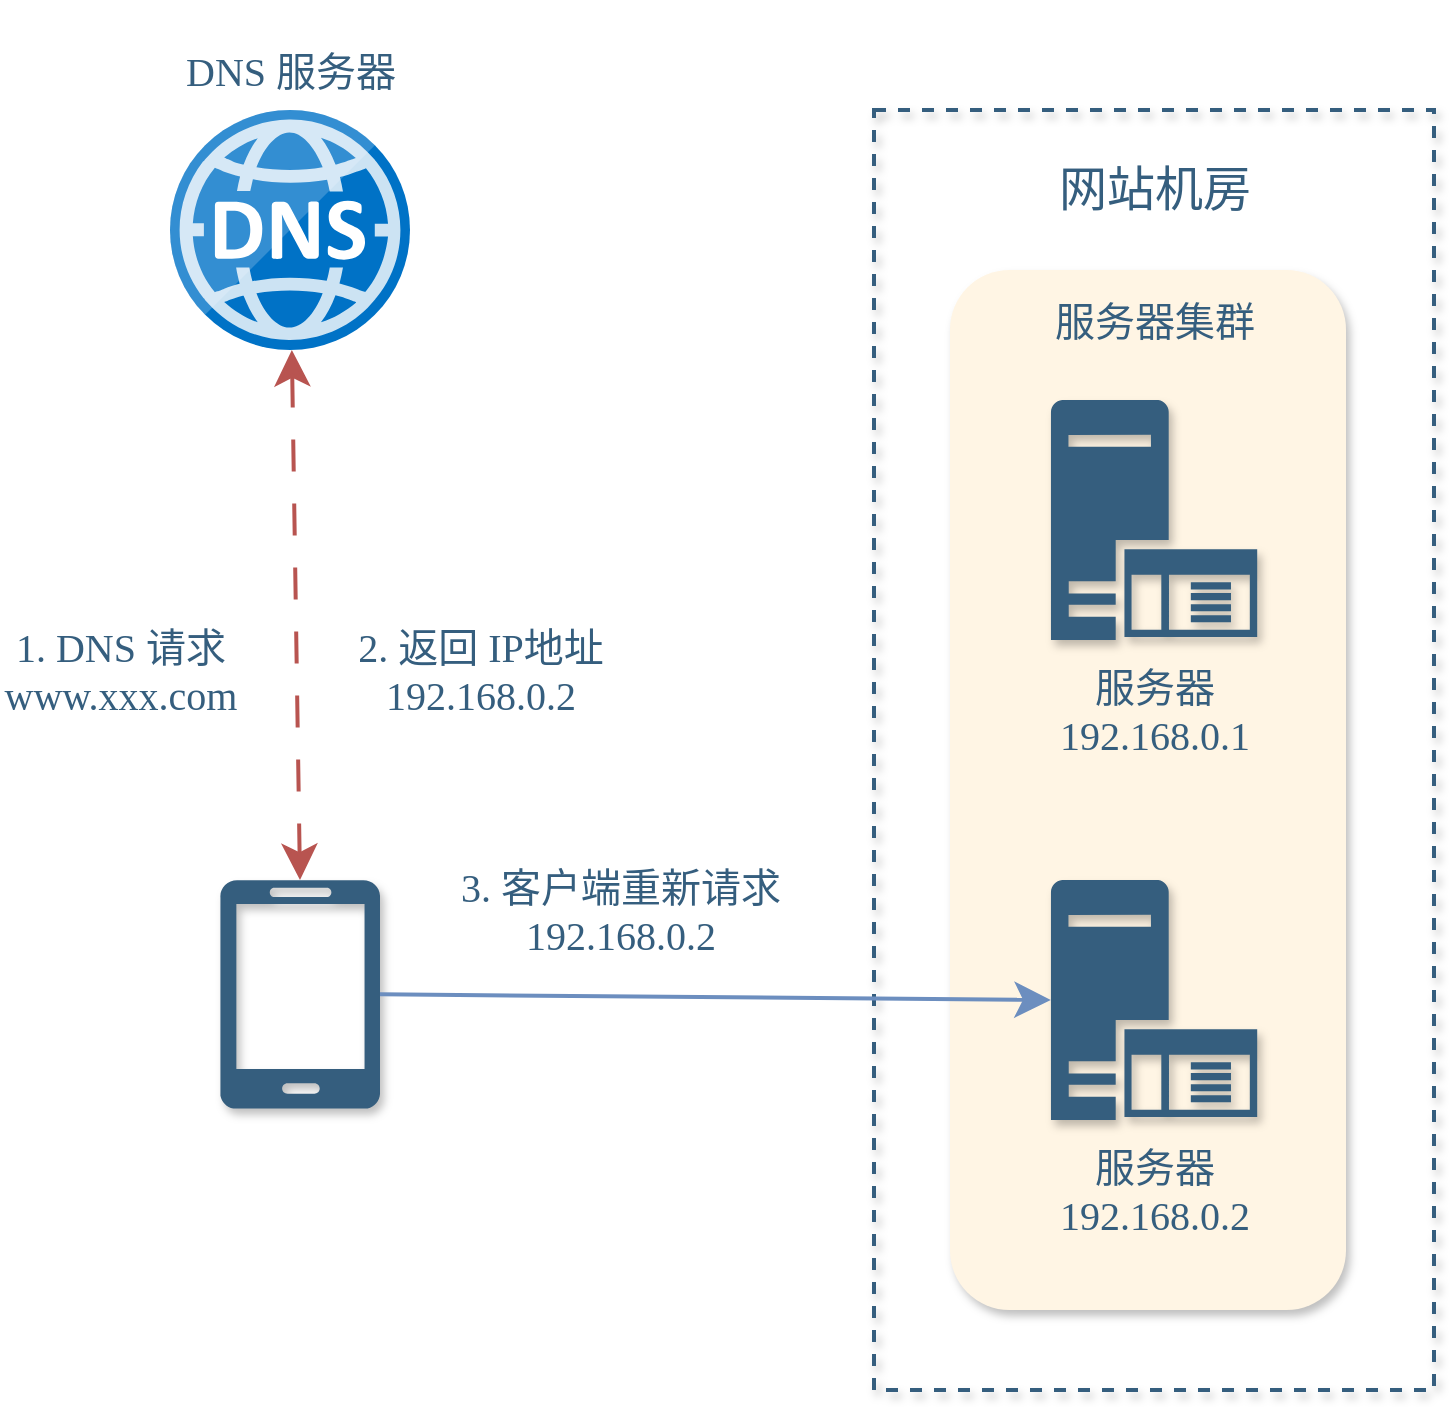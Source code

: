 <mxfile compressed="true" version="22.0.3" type="device" pages="5"><diagram name="DNS负载均衡" id="BAbrDMVihih0XYrOmK_y"><mxGraphModel dx="2026" dy="1197" grid="1" gridSize="10" guides="1" tooltips="1" connect="1" arrows="1" fold="1" page="1" pageScale="1" pageWidth="1654" pageHeight="1169" math="0" shadow="0"><root><mxCell id="SxZBvhlyX4NvFGH8kVMa-0"/><mxCell id="SxZBvhlyX4NvFGH8kVMa-1" parent="SxZBvhlyX4NvFGH8kVMa-0"/><mxCell id="SxZBvhlyX4NvFGH8kVMa-2" value="" style="verticalLabelPosition=bottom;verticalAlign=top;html=1;shape=mxgraph.basic.rect;fillColor2=none;strokeWidth=2;size=20;indent=5;hachureGap=4;fontFamily=ZCOOL QingKe HuangYou;fontSource=https%3A%2F%2Ffonts.googleapis.com%2Fcss%3Ffamily%3DZCOOL%2BQingKe%2BHuangYou;fontSize=20;fillColor=none;strokeColor=#355E7E;dashed=1;shadow=1;fontStyle=0;fontColor=#355E7E;" parent="SxZBvhlyX4NvFGH8kVMa-1" vertex="1"><mxGeometry x="1002" y="280" width="280" height="640" as="geometry"/></mxCell><mxCell id="Rb6vJUOom6_cHxPESTw4-13" value="" style="rounded=1;whiteSpace=wrap;html=1;shadow=1;dashed=1;dashPattern=8 8;hachureGap=4;strokeWidth=1;align=center;verticalAlign=top;fontFamily=ZCOOL QingKe HuangYou;fontSource=https%3A%2F%2Ffonts.googleapis.com%2Fcss%3Ffamily%3DZCOOL%2BQingKe%2BHuangYou;fontSize=20;fontColor=#355E7E;fillColor=#FFF5E4;strokeColor=none;" vertex="1" parent="SxZBvhlyX4NvFGH8kVMa-1"><mxGeometry x="1040" y="360" width="198" height="520" as="geometry"/></mxCell><mxCell id="SxZBvhlyX4NvFGH8kVMa-6" value="&lt;div&gt;1. DNS 请求&lt;/div&gt;&lt;div&gt;www.xxx.com&lt;/div&gt;" style="text;html=1;align=center;verticalAlign=middle;resizable=0;points=[];autosize=1;strokeColor=none;fillColor=none;fontSize=20;fontFamily=ZCOOL QingKe HuangYou;fontColor=#355E7E;fontSource=https%3A%2F%2Ffonts.googleapis.com%2Fcss%3Ffamily%3DZCOOL%2BQingKe%2BHuangYou;" parent="SxZBvhlyX4NvFGH8kVMa-1" vertex="1"><mxGeometry x="565" y="530" width="120" height="60" as="geometry"/></mxCell><mxCell id="SxZBvhlyX4NvFGH8kVMa-7" value="&lt;div&gt;2. 返回 IP地址&lt;/div&gt;&lt;div&gt;192.168.0.2&lt;/div&gt;" style="text;html=1;align=center;verticalAlign=middle;resizable=0;points=[];autosize=1;strokeColor=none;fillColor=none;fontSize=20;fontFamily=ZCOOL QingKe HuangYou;fontColor=#355E7E;fontSource=https%3A%2F%2Ffonts.googleapis.com%2Fcss%3Ffamily%3DZCOOL%2BQingKe%2BHuangYou;" parent="SxZBvhlyX4NvFGH8kVMa-1" vertex="1"><mxGeometry x="745" y="530" width="120" height="60" as="geometry"/></mxCell><mxCell id="SxZBvhlyX4NvFGH8kVMa-8" value="&lt;div&gt;3. 客户端重新请求&lt;/div&gt;&lt;div&gt;192.168.0.2&lt;/div&gt;" style="text;html=1;align=center;verticalAlign=middle;resizable=0;points=[];autosize=1;strokeColor=none;fillColor=none;fontSize=20;fontFamily=ZCOOL QingKe HuangYou;fontColor=#355E7E;fontSource=https%3A%2F%2Ffonts.googleapis.com%2Fcss%3Ffamily%3DZCOOL%2BQingKe%2BHuangYou;" parent="SxZBvhlyX4NvFGH8kVMa-1" vertex="1"><mxGeometry x="800" y="650" width="150" height="60" as="geometry"/></mxCell><mxCell id="SxZBvhlyX4NvFGH8kVMa-10" value="服务器集群" style="text;html=1;align=center;verticalAlign=middle;resizable=0;points=[];autosize=1;strokeColor=none;fillColor=none;fontSize=20;fontFamily=ZCOOL QingKe HuangYou;fontStyle=0;fontSource=https%3A%2F%2Ffonts.googleapis.com%2Fcss%3Ffamily%3DZCOOL%2BQingKe%2BHuangYou;fontColor=#355E7E;" parent="SxZBvhlyX4NvFGH8kVMa-1" vertex="1"><mxGeometry x="1092" y="365" width="100" height="40" as="geometry"/></mxCell><mxCell id="SxZBvhlyX4NvFGH8kVMa-14" value="" style="aspect=fixed;pointerEvents=1;shadow=1;dashed=0;html=1;strokeColor=none;labelPosition=center;verticalLabelPosition=bottom;verticalAlign=top;align=center;fillColor=#355E7E;shape=mxgraph.mscae.enterprise.application_server;hachureGap=4;fontFamily=ZCOOL QingKe HuangYou;fontSize=20;fontSource=https%3A%2F%2Ffonts.googleapis.com%2Fcss%3Ffamily%3DZCOOL%2BQingKe%2BHuangYou;fontStyle=0;fontColor=#355E7E;" parent="SxZBvhlyX4NvFGH8kVMa-1" vertex="1"><mxGeometry x="1090.4" y="665" width="103.2" height="120" as="geometry"/></mxCell><mxCell id="SxZBvhlyX4NvFGH8kVMa-15" value="&lt;font&gt;&lt;div&gt;服务器&lt;/div&gt;&lt;div&gt;192.168.0.2&lt;/div&gt;&lt;/font&gt;" style="text;html=1;align=center;verticalAlign=middle;resizable=0;points=[];autosize=1;strokeColor=none;fillColor=none;fontSize=20;fontFamily=ZCOOL QingKe HuangYou;labelBackgroundColor=none;fontSource=https%3A%2F%2Ffonts.googleapis.com%2Fcss%3Ffamily%3DZCOOL%2BQingKe%2BHuangYou;fontStyle=0;fontColor=#355E7E;" parent="SxZBvhlyX4NvFGH8kVMa-1" vertex="1"><mxGeometry x="1087.0" y="790" width="110" height="60" as="geometry"/></mxCell><mxCell id="SxZBvhlyX4NvFGH8kVMa-19" value="网站机房" style="text;html=1;align=center;verticalAlign=middle;resizable=0;points=[];autosize=1;strokeColor=none;fillColor=none;fontSize=24;fontFamily=ZCOOL QingKe HuangYou;fontStyle=0;fontSource=https%3A%2F%2Ffonts.googleapis.com%2Fcss%3Ffamily%3DZCOOL%2BQingKe%2BHuangYou;fontColor=#355E7E;" parent="SxZBvhlyX4NvFGH8kVMa-1" vertex="1"><mxGeometry x="1092" y="300" width="100" height="40" as="geometry"/></mxCell><mxCell id="SxZBvhlyX4NvFGH8kVMa-20" value="" style="aspect=fixed;pointerEvents=1;shadow=1;dashed=0;html=1;strokeColor=none;labelPosition=center;verticalLabelPosition=bottom;verticalAlign=top;align=center;fillColor=#355E7E;shape=mxgraph.azure.mobile;hachureGap=4;fontFamily=ZCOOL QingKe HuangYou;fontSource=https%3A%2F%2Ffonts.googleapis.com%2Fcss%3Ffamily%3DZCOOL%2BQingKe%2BHuangYou;fontSize=20;fontColor=#355E7E;" parent="SxZBvhlyX4NvFGH8kVMa-1" vertex="1"><mxGeometry x="675" y="665" width="80" height="114.29" as="geometry"/></mxCell><mxCell id="SxZBvhlyX4NvFGH8kVMa-5" style="shape=connector;hachureGap=4;orthogonalLoop=1;jettySize=auto;html=1;labelBackgroundColor=none;align=center;verticalAlign=middle;fontFamily=ZCOOL QingKe HuangYou;fontSize=20;fontColor=#355E7E;endArrow=classic;fillColor=#dae8fc;strokeColor=#6c8ebf;strokeWidth=2;endSize=12;startSize=12;entryX=0;entryY=0.5;entryDx=0;entryDy=0;entryPerimeter=0;exitX=1;exitY=0.5;exitDx=0;exitDy=0;exitPerimeter=0;fontSource=https%3A%2F%2Ffonts.googleapis.com%2Fcss%3Ffamily%3DZCOOL%2BQingKe%2BHuangYou;" parent="SxZBvhlyX4NvFGH8kVMa-1" source="SxZBvhlyX4NvFGH8kVMa-20" target="SxZBvhlyX4NvFGH8kVMa-14" edge="1"><mxGeometry relative="1" as="geometry"><mxPoint x="525.3" y="612.073" as="sourcePoint"/><mxPoint x="772" y="702.5" as="targetPoint"/></mxGeometry></mxCell><mxCell id="YMJk9nRC2fCpFpkPJboU-1" value="" style="group;fontColor=#355E7E;fontFamily=ZCOOL QingKe HuangYou;fontSource=https%3A%2F%2Ffonts.googleapis.com%2Fcss%3Ffamily%3DZCOOL%2BQingKe%2BHuangYou;" parent="SxZBvhlyX4NvFGH8kVMa-1" vertex="1" connectable="0"><mxGeometry x="650" y="225" width="130" height="160" as="geometry"/></mxCell><mxCell id="JRLEh3G2Ox-G3m-7-0gZ-0" value="" style="image;aspect=fixed;html=1;points=[];align=center;fontSize=12;image=img/lib/mscae/DNS.svg;verticalAlign=middle;fontFamily=ZCOOL QingKe HuangYou;fillColor=none;labelBackgroundColor=none;fontColor=#355E7E;fontSource=https%3A%2F%2Ffonts.googleapis.com%2Fcss%3Ffamily%3DZCOOL%2BQingKe%2BHuangYou;" parent="YMJk9nRC2fCpFpkPJboU-1" vertex="1"><mxGeometry y="55" width="120" height="120" as="geometry"/></mxCell><mxCell id="YMJk9nRC2fCpFpkPJboU-0" value="DNS 服务器" style="text;html=1;align=center;verticalAlign=middle;resizable=0;points=[];autosize=1;strokeColor=none;fillColor=none;fontSize=20;fontFamily=ZCOOL QingKe HuangYou;fontColor=#355E7E;fontSource=https%3A%2F%2Ffonts.googleapis.com%2Fcss%3Ffamily%3DZCOOL%2BQingKe%2BHuangYou;" parent="YMJk9nRC2fCpFpkPJboU-1" vertex="1"><mxGeometry x="10" y="15" width="100" height="40" as="geometry"/></mxCell><mxCell id="SxZBvhlyX4NvFGH8kVMa-4" style="shape=connector;hachureGap=4;orthogonalLoop=1;jettySize=auto;html=1;labelBackgroundColor=none;align=center;verticalAlign=middle;fontFamily=ZCOOL QingKe HuangYou;fontSize=20;fontColor=#355E7E;endArrow=classic;strokeWidth=2;endSize=12;startSize=12;startArrow=classic;startFill=1;fillColor=#f8cecc;strokeColor=#b85450;entryX=0.5;entryY=0;entryDx=0;entryDy=0;entryPerimeter=0;dashed=1;dashPattern=8 8;fontSource=https%3A%2F%2Ffonts.googleapis.com%2Fcss%3Ffamily%3DZCOOL%2BQingKe%2BHuangYou;" parent="SxZBvhlyX4NvFGH8kVMa-1" source="JRLEh3G2Ox-G3m-7-0gZ-0" target="SxZBvhlyX4NvFGH8kVMa-20" edge="1"><mxGeometry relative="1" as="geometry"><mxPoint x="876.4" y="325" as="sourcePoint"/><mxPoint x="512" y="575" as="targetPoint"/></mxGeometry></mxCell><mxCell id="SxZBvhlyX4NvFGH8kVMa-12" value="" style="aspect=fixed;pointerEvents=1;shadow=1;dashed=0;html=1;strokeColor=none;labelPosition=center;verticalLabelPosition=bottom;verticalAlign=top;align=center;fillColor=#355E7E;shape=mxgraph.mscae.enterprise.application_server;hachureGap=4;fontFamily=ZCOOL QingKe HuangYou;fontSize=20;fontSource=https%3A%2F%2Ffonts.googleapis.com%2Fcss%3Ffamily%3DZCOOL%2BQingKe%2BHuangYou;fontStyle=0;fontColor=#355E7E;" parent="SxZBvhlyX4NvFGH8kVMa-1" vertex="1"><mxGeometry x="1090.4" y="425" width="103.2" height="120" as="geometry"/></mxCell><mxCell id="SxZBvhlyX4NvFGH8kVMa-13" value="&lt;font&gt;&lt;div&gt;服务器&lt;/div&gt;&lt;div&gt;192.168.0.1&lt;/div&gt;&lt;/font&gt;" style="text;html=1;align=center;verticalAlign=middle;resizable=0;points=[];autosize=1;strokeColor=none;fillColor=none;fontSize=20;fontFamily=ZCOOL QingKe HuangYou;labelBackgroundColor=none;fontSource=https%3A%2F%2Ffonts.googleapis.com%2Fcss%3Ffamily%3DZCOOL%2BQingKe%2BHuangYou;fontStyle=0;fontColor=#355E7E;" parent="SxZBvhlyX4NvFGH8kVMa-1" vertex="1"><mxGeometry x="1092.0" y="550" width="100" height="60" as="geometry"/></mxCell></root></mxGraphModel></diagram><diagram name="HTTP负载均衡" id="JvPUnwsVTqbWL2oPnIk1"><mxGraphModel dx="2026" dy="1197" grid="1" gridSize="10" guides="1" tooltips="1" connect="1" arrows="1" fold="1" page="1" pageScale="1" pageWidth="1654" pageHeight="1169" math="0" shadow="0"><root><mxCell id="ro7mfXY26MIcOnf9jZvD-0"/><mxCell id="ro7mfXY26MIcOnf9jZvD-1" parent="ro7mfXY26MIcOnf9jZvD-0"/><mxCell id="aEIAhxGjpGdrBEgnsYX0-5" value="" style="verticalLabelPosition=bottom;verticalAlign=top;html=1;shape=mxgraph.basic.rect;fillColor2=none;strokeWidth=2;size=20;indent=5;hachureGap=4;fontFamily=ZCOOL QingKe HuangYou;fontSource=https%3A%2F%2Ffonts.googleapis.com%2Fcss%3Ffamily%3DZCOOL%2BQingKe%2BHuangYou;fontSize=20;fillColor=none;strokeColor=#355E7E;dashed=1;fontColor=#355E7E;fontStyle=0" parent="ro7mfXY26MIcOnf9jZvD-1" vertex="1"><mxGeometry x="797" y="280" width="480" height="640" as="geometry"/></mxCell><mxCell id="ybUPjWa6W-tbouGEIRi5-0" value="" style="rounded=1;whiteSpace=wrap;html=1;shadow=1;dashed=1;dashPattern=8 8;hachureGap=4;strokeWidth=1;align=center;verticalAlign=top;fontFamily=ZCOOL QingKe HuangYou;fontSource=https%3A%2F%2Ffonts.googleapis.com%2Fcss%3Ffamily%3DZCOOL%2BQingKe%2BHuangYou;fontSize=20;fontColor=#355E7E;fillColor=#FFF5E4;strokeColor=none;fontStyle=0" vertex="1" parent="ro7mfXY26MIcOnf9jZvD-1"><mxGeometry x="1040" y="360" width="198" height="520" as="geometry"/></mxCell><mxCell id="ro7mfXY26MIcOnf9jZvD-12" value="&lt;div&gt;1. HTTP 请求&lt;/div&gt;&lt;div&gt;192.168.0.100&lt;/div&gt;" style="text;html=1;align=center;verticalAlign=middle;resizable=0;points=[];autosize=1;strokeColor=none;fillColor=none;fontSize=20;fontFamily=ZCOOL QingKe HuangYou;fontColor=#355E7E;fontSource=https%3A%2F%2Ffonts.googleapis.com%2Fcss%3Ffamily%3DZCOOL%2BQingKe%2BHuangYou;fontStyle=0" parent="ro7mfXY26MIcOnf9jZvD-1" vertex="1"><mxGeometry x="615" y="425" width="120" height="60" as="geometry"/></mxCell><mxCell id="ro7mfXY26MIcOnf9jZvD-13" value="&lt;div&gt;2. 重定向到&lt;/div&gt;&lt;div&gt;192.168.0.2&lt;/div&gt;" style="text;html=1;align=center;verticalAlign=middle;resizable=0;points=[];autosize=1;strokeColor=none;fillColor=none;fontSize=20;fontFamily=ZCOOL QingKe HuangYou;fontColor=#355E7E;fontSource=https%3A%2F%2Ffonts.googleapis.com%2Fcss%3Ffamily%3DZCOOL%2BQingKe%2BHuangYou;fontStyle=0" parent="ro7mfXY26MIcOnf9jZvD-1" vertex="1"><mxGeometry x="620" y="507.5" width="110" height="60" as="geometry"/></mxCell><mxCell id="ro7mfXY26MIcOnf9jZvD-14" value="&lt;div&gt;3. 客户端重新请求&lt;/div&gt;&lt;div&gt;192.168.0.2&lt;/div&gt;" style="text;html=1;align=center;verticalAlign=middle;resizable=0;points=[];autosize=1;strokeColor=none;fillColor=none;fontSize=20;fontFamily=ZCOOL QingKe HuangYou;fontColor=#355E7E;fontSource=https%3A%2F%2Ffonts.googleapis.com%2Fcss%3Ffamily%3DZCOOL%2BQingKe%2BHuangYou;fontStyle=0" parent="ro7mfXY26MIcOnf9jZvD-1" vertex="1"><mxGeometry x="600" y="680" width="150" height="60" as="geometry"/></mxCell><mxCell id="aEIAhxGjpGdrBEgnsYX0-1" value="服务器集群" style="text;html=1;align=center;verticalAlign=middle;resizable=0;points=[];autosize=1;strokeColor=none;fillColor=none;fontSize=20;fontFamily=ZCOOL QingKe HuangYou;fontStyle=0;fontColor=#355E7E;fontSource=https%3A%2F%2Ffonts.googleapis.com%2Fcss%3Ffamily%3DZCOOL%2BQingKe%2BHuangYou;" parent="ro7mfXY26MIcOnf9jZvD-1" vertex="1"><mxGeometry x="1087" y="385" width="100" height="40" as="geometry"/></mxCell><mxCell id="aEIAhxGjpGdrBEgnsYX0-11" value="" style="aspect=fixed;pointerEvents=1;shadow=1;dashed=0;html=1;strokeColor=none;labelPosition=center;verticalLabelPosition=bottom;verticalAlign=top;align=center;fillColor=#355E7E;shape=mxgraph.mscae.enterprise.application_server;hachureGap=4;fontFamily=ZCOOL QingKe HuangYou;fontSize=20;fontColor=#355E7E;fontSource=https%3A%2F%2Ffonts.googleapis.com%2Fcss%3Ffamily%3DZCOOL%2BQingKe%2BHuangYou;fontStyle=0" parent="ro7mfXY26MIcOnf9jZvD-1" vertex="1"><mxGeometry x="1085.4" y="685" width="103.2" height="120" as="geometry"/></mxCell><mxCell id="aEIAhxGjpGdrBEgnsYX0-12" value="&lt;font&gt;&lt;div&gt;服务器&lt;/div&gt;&lt;div&gt;192.168.0.2&lt;/div&gt;&lt;/font&gt;" style="text;html=1;align=center;verticalAlign=middle;resizable=0;points=[];autosize=1;strokeColor=none;fillColor=none;fontSize=20;fontFamily=ZCOOL QingKe HuangYou;labelBackgroundColor=none;fontColor=#355E7E;fontSource=https%3A%2F%2Ffonts.googleapis.com%2Fcss%3Ffamily%3DZCOOL%2BQingKe%2BHuangYou;fontStyle=0" parent="ro7mfXY26MIcOnf9jZvD-1" vertex="1"><mxGeometry x="1082.0" y="810" width="110" height="60" as="geometry"/></mxCell><mxCell id="aEIAhxGjpGdrBEgnsYX0-14" value="网站机房" style="text;html=1;align=center;verticalAlign=middle;resizable=0;points=[];autosize=1;strokeColor=none;fillColor=none;fontSize=24;fontFamily=ZCOOL QingKe HuangYou;fontStyle=0;fontColor=#355E7E;fontSource=https%3A%2F%2Ffonts.googleapis.com%2Fcss%3Ffamily%3DZCOOL%2BQingKe%2BHuangYou;" parent="ro7mfXY26MIcOnf9jZvD-1" vertex="1"><mxGeometry x="987" y="300" width="100" height="40" as="geometry"/></mxCell><mxCell id="aEIAhxGjpGdrBEgnsYX0-16" value="" style="aspect=fixed;pointerEvents=1;shadow=1;dashed=0;html=1;strokeColor=none;labelPosition=center;verticalLabelPosition=bottom;verticalAlign=top;align=center;fillColor=#355E7E;shape=mxgraph.azure.mobile;hachureGap=4;fontFamily=ZCOOL QingKe HuangYou;fontSource=https%3A%2F%2Ffonts.googleapis.com%2Fcss%3Ffamily%3DZCOOL%2BQingKe%2BHuangYou;fontSize=20;fontColor=#355E7E;fontStyle=0" parent="ro7mfXY26MIcOnf9jZvD-1" vertex="1"><mxGeometry x="477" y="450" width="80" height="114.29" as="geometry"/></mxCell><mxCell id="ro7mfXY26MIcOnf9jZvD-4" style="shape=connector;hachureGap=4;orthogonalLoop=1;jettySize=auto;html=1;labelBackgroundColor=none;align=center;verticalAlign=middle;fontFamily=ZCOOL QingKe HuangYou;fontSize=20;fontColor=#355E7E;endArrow=classic;fillColor=#dae8fc;strokeColor=#6c8ebf;strokeWidth=2;endSize=12;startSize=12;entryX=0;entryY=0.5;entryDx=0;entryDy=0;entryPerimeter=0;exitX=0.5;exitY=1;exitDx=0;exitDy=0;exitPerimeter=0;startArrow=classic;startFill=1;edgeStyle=orthogonalEdgeStyle;fontSource=https%3A%2F%2Ffonts.googleapis.com%2Fcss%3Ffamily%3DZCOOL%2BQingKe%2BHuangYou;fontStyle=0" parent="ro7mfXY26MIcOnf9jZvD-1" source="aEIAhxGjpGdrBEgnsYX0-16" target="aEIAhxGjpGdrBEgnsYX0-11" edge="1"><mxGeometry relative="1" as="geometry"><mxPoint x="520.3" y="632.073" as="sourcePoint"/><mxPoint x="767" y="722.5" as="targetPoint"/></mxGeometry></mxCell><mxCell id="ro7mfXY26MIcOnf9jZvD-2" style="shape=connector;hachureGap=4;orthogonalLoop=1;jettySize=auto;html=1;labelBackgroundColor=none;align=center;verticalAlign=middle;fontFamily=ZCOOL QingKe HuangYou;fontSize=20;fontColor=#355E7E;endArrow=classic;strokeWidth=2;endSize=12;startSize=12;startArrow=classic;startFill=1;fillColor=#f8cecc;strokeColor=#b85450;exitX=0;exitY=0.5;exitDx=0;exitDy=0;exitPerimeter=0;entryX=0.909;entryY=0.419;entryDx=0;entryDy=0;entryPerimeter=0;dashed=1;dashPattern=8 8;fontSource=https%3A%2F%2Ffonts.googleapis.com%2Fcss%3Ffamily%3DZCOOL%2BQingKe%2BHuangYou;fontStyle=0" parent="ro7mfXY26MIcOnf9jZvD-1" source="aEIAhxGjpGdrBEgnsYX0-2" target="aEIAhxGjpGdrBEgnsYX0-16" edge="1"><mxGeometry relative="1" as="geometry"><mxPoint x="357" y="45" as="sourcePoint"/><mxPoint x="507" y="595" as="targetPoint"/></mxGeometry></mxCell><mxCell id="aEIAhxGjpGdrBEgnsYX0-7" value="" style="aspect=fixed;pointerEvents=1;shadow=1;dashed=0;html=1;strokeColor=none;labelPosition=center;verticalLabelPosition=bottom;verticalAlign=top;align=center;fillColor=#355E7E;shape=mxgraph.mscae.enterprise.application_server;hachureGap=4;fontFamily=ZCOOL QingKe HuangYou;fontSize=20;fontColor=#355E7E;fontSource=https%3A%2F%2Ffonts.googleapis.com%2Fcss%3Ffamily%3DZCOOL%2BQingKe%2BHuangYou;fontStyle=0" parent="ro7mfXY26MIcOnf9jZvD-1" vertex="1"><mxGeometry x="1085.4" y="445" width="103.2" height="120" as="geometry"/></mxCell><mxCell id="aEIAhxGjpGdrBEgnsYX0-8" value="&lt;font&gt;&lt;div&gt;服务器&lt;/div&gt;&lt;div&gt;192.168.0.1&lt;/div&gt;&lt;/font&gt;" style="text;html=1;align=center;verticalAlign=middle;resizable=0;points=[];autosize=1;strokeColor=none;fillColor=none;fontSize=20;fontFamily=ZCOOL QingKe HuangYou;labelBackgroundColor=none;fontColor=#355E7E;fontSource=https%3A%2F%2Ffonts.googleapis.com%2Fcss%3Ffamily%3DZCOOL%2BQingKe%2BHuangYou;fontStyle=0" parent="ro7mfXY26MIcOnf9jZvD-1" vertex="1"><mxGeometry x="1087.0" y="570" width="100" height="60" as="geometry"/></mxCell><mxCell id="aEIAhxGjpGdrBEgnsYX0-2" value="" style="aspect=fixed;pointerEvents=1;shadow=1;dashed=0;html=1;strokeColor=none;labelPosition=center;verticalLabelPosition=bottom;verticalAlign=top;align=center;fillColor=#B85450;shape=mxgraph.mscae.enterprise.web_server;hachureGap=4;fontFamily=ZCOOL QingKe HuangYou;fontSource=https%3A%2F%2Ffonts.googleapis.com%2Fcss%3Ffamily%3DZCOOL%2BQingKe%2BHuangYou;fontSize=20;fontColor=#355E7E;fontStyle=0" parent="ro7mfXY26MIcOnf9jZvD-1" vertex="1"><mxGeometry x="854.4" y="440" width="91.2" height="120" as="geometry"/></mxCell><mxCell id="aEIAhxGjpGdrBEgnsYX0-3" value="&lt;font&gt;&lt;div&gt;HTTP 重定向&lt;/div&gt;&lt;div&gt;负载均衡服务器&lt;/div&gt;&lt;div&gt;192.168.0.100&lt;/div&gt;&lt;/font&gt;" style="text;html=1;align=center;verticalAlign=middle;resizable=0;points=[];autosize=1;strokeColor=none;fillColor=none;fontSize=20;fontFamily=ZCOOL QingKe HuangYou;labelBackgroundColor=none;fontColor=#355E7E;fontSource=https%3A%2F%2Ffonts.googleapis.com%2Fcss%3Ffamily%3DZCOOL%2BQingKe%2BHuangYou;fontStyle=0" parent="ro7mfXY26MIcOnf9jZvD-1" vertex="1"><mxGeometry x="835.0" y="560" width="130" height="90" as="geometry"/></mxCell></root></mxGraphModel></diagram><diagram name="反向代理负载均衡" id="8RaGBuaZtl2BDMFMAO3C"><mxGraphModel dx="2026" dy="1197" grid="1" gridSize="10" guides="1" tooltips="1" connect="1" arrows="1" fold="1" page="1" pageScale="1" pageWidth="1654" pageHeight="1169" math="0" shadow="0"><root><mxCell id="yRNiYalfQ5TMq-dqFPMS-0"/><mxCell id="yRNiYalfQ5TMq-dqFPMS-1" parent="yRNiYalfQ5TMq-dqFPMS-0"/><mxCell id="yRNiYalfQ5TMq-dqFPMS-2" value="" style="verticalLabelPosition=bottom;verticalAlign=top;html=1;shape=mxgraph.basic.rect;fillColor2=none;strokeWidth=2;size=20;indent=5;hachureGap=4;fontFamily=ZCOOL QingKe HuangYou;fontSource=https%3A%2F%2Ffonts.googleapis.com%2Fcss%3Ffamily%3DZCOOL%2BQingKe%2BHuangYou;fontSize=20;fillColor=none;strokeColor=#355E7E;dashed=1;fontColor=#355E7E;fontStyle=0" parent="yRNiYalfQ5TMq-dqFPMS-1" vertex="1"><mxGeometry x="680" y="280" width="597" height="640" as="geometry"/></mxCell><mxCell id="US7YMmyRsF1F7f0kBbSA-0" value="" style="rounded=1;whiteSpace=wrap;html=1;shadow=1;dashed=1;dashPattern=8 8;hachureGap=4;strokeWidth=1;align=center;verticalAlign=top;fontFamily=ZCOOL QingKe HuangYou;fontSource=https%3A%2F%2Ffonts.googleapis.com%2Fcss%3Ffamily%3DZCOOL%2BQingKe%2BHuangYou;fontSize=20;fontColor=#355E7E;fillColor=#FFF5E4;strokeColor=none;fontStyle=0" vertex="1" parent="yRNiYalfQ5TMq-dqFPMS-1"><mxGeometry x="1040" y="360" width="198" height="520" as="geometry"/></mxCell><mxCell id="yRNiYalfQ5TMq-dqFPMS-4" value="&lt;div&gt;1. HTTP 请求&lt;/div&gt;&lt;div&gt;192.168.0.100&lt;/div&gt;" style="text;html=1;align=center;verticalAlign=middle;resizable=0;points=[];autosize=1;strokeColor=none;fillColor=none;fontSize=20;fontFamily=ZCOOL QingKe HuangYou;fontSource=https%3A%2F%2Ffonts.googleapis.com%2Fcss%3Ffamily%3DZCOOL%2BQingKe%2BHuangYou;fontColor=#355E7E;fontStyle=0" parent="yRNiYalfQ5TMq-dqFPMS-1" vertex="1"><mxGeometry x="545" y="430" width="120" height="60" as="geometry"/></mxCell><mxCell id="yRNiYalfQ5TMq-dqFPMS-6" value="&lt;div&gt;2. 转发请求到&lt;/div&gt;&lt;div&gt;192.168.0.1&lt;/div&gt;" style="text;html=1;align=center;verticalAlign=middle;resizable=0;points=[];autosize=1;strokeColor=none;fillColor=none;fontSize=20;fontFamily=ZCOOL QingKe HuangYou;fontSource=https%3A%2F%2Ffonts.googleapis.com%2Fcss%3Ffamily%3DZCOOL%2BQingKe%2BHuangYou;fontColor=#355E7E;fontStyle=0" parent="yRNiYalfQ5TMq-dqFPMS-1" vertex="1"><mxGeometry x="875" y="430" width="120" height="60" as="geometry"/></mxCell><mxCell id="yRNiYalfQ5TMq-dqFPMS-7" value="服务器集群" style="text;html=1;align=center;verticalAlign=middle;resizable=0;points=[];autosize=1;strokeColor=none;fillColor=none;fontSize=20;fontFamily=ZCOOL QingKe HuangYou;fontStyle=0;fontSource=https%3A%2F%2Ffonts.googleapis.com%2Fcss%3Ffamily%3DZCOOL%2BQingKe%2BHuangYou;fontColor=#355E7E;" parent="yRNiYalfQ5TMq-dqFPMS-1" vertex="1"><mxGeometry x="1087" y="385" width="100" height="40" as="geometry"/></mxCell><mxCell id="yRNiYalfQ5TMq-dqFPMS-11" value="" style="aspect=fixed;pointerEvents=1;shadow=1;dashed=0;html=1;strokeColor=none;labelPosition=center;verticalLabelPosition=bottom;verticalAlign=top;align=center;fillColor=#355E7E;shape=mxgraph.mscae.enterprise.application_server;hachureGap=4;fontFamily=ZCOOL QingKe HuangYou;fontSize=20;fontSource=https%3A%2F%2Ffonts.googleapis.com%2Fcss%3Ffamily%3DZCOOL%2BQingKe%2BHuangYou;fontColor=#355E7E;fontStyle=0" parent="yRNiYalfQ5TMq-dqFPMS-1" vertex="1"><mxGeometry x="1085.4" y="685" width="103.2" height="120" as="geometry"/></mxCell><mxCell id="yRNiYalfQ5TMq-dqFPMS-12" value="&lt;font&gt;&lt;div&gt;服务器&lt;/div&gt;&lt;div&gt;192.168.0.2&lt;/div&gt;&lt;/font&gt;" style="text;html=1;align=center;verticalAlign=middle;resizable=0;points=[];autosize=1;strokeColor=none;fillColor=none;fontSize=20;fontFamily=ZCOOL QingKe HuangYou;labelBackgroundColor=none;fontSource=https%3A%2F%2Ffonts.googleapis.com%2Fcss%3Ffamily%3DZCOOL%2BQingKe%2BHuangYou;fontColor=#355E7E;fontStyle=0" parent="yRNiYalfQ5TMq-dqFPMS-1" vertex="1"><mxGeometry x="1082.0" y="810" width="110" height="60" as="geometry"/></mxCell><mxCell id="yRNiYalfQ5TMq-dqFPMS-16" value="网站机房" style="text;html=1;align=center;verticalAlign=middle;resizable=0;points=[];autosize=1;strokeColor=none;fillColor=none;fontSize=24;fontFamily=ZCOOL QingKe HuangYou;fontStyle=0;fontSource=https%3A%2F%2Ffonts.googleapis.com%2Fcss%3Ffamily%3DZCOOL%2BQingKe%2BHuangYou;fontColor=#355E7E;" parent="yRNiYalfQ5TMq-dqFPMS-1" vertex="1"><mxGeometry x="928.5" y="300" width="100" height="40" as="geometry"/></mxCell><mxCell id="yRNiYalfQ5TMq-dqFPMS-17" value="" style="aspect=fixed;pointerEvents=1;shadow=1;dashed=0;html=1;strokeColor=none;labelPosition=center;verticalLabelPosition=bottom;verticalAlign=top;align=center;fillColor=#355E7E;shape=mxgraph.azure.mobile;hachureGap=4;fontFamily=ZCOOL QingKe HuangYou;fontSource=https%3A%2F%2Ffonts.googleapis.com%2Fcss%3Ffamily%3DZCOOL%2BQingKe%2BHuangYou;fontSize=20;fontColor=#355E7E;fontStyle=0" parent="yRNiYalfQ5TMq-dqFPMS-1" vertex="1"><mxGeometry x="440" y="445.0" width="80" height="114.29" as="geometry"/></mxCell><mxCell id="yRNiYalfQ5TMq-dqFPMS-19" style="shape=connector;hachureGap=4;orthogonalLoop=1;jettySize=auto;html=1;labelBackgroundColor=none;align=center;verticalAlign=middle;fontFamily=ZCOOL QingKe HuangYou;fontSize=20;fontColor=#355E7E;endArrow=classic;strokeWidth=2;endSize=12;startSize=12;startArrow=classic;startFill=1;fillColor=#f8cecc;strokeColor=#b85450;exitX=0;exitY=0.5;exitDx=0;exitDy=0;exitPerimeter=0;entryX=1;entryY=0.5;entryDx=0;entryDy=0;entryPerimeter=0;dashed=1;dashPattern=8 8;fontSource=https%3A%2F%2Ffonts.googleapis.com%2Fcss%3Ffamily%3DZCOOL%2BQingKe%2BHuangYou;fontStyle=0" parent="yRNiYalfQ5TMq-dqFPMS-1" source="yRNiYalfQ5TMq-dqFPMS-14" target="yRNiYalfQ5TMq-dqFPMS-17" edge="1"><mxGeometry relative="1" as="geometry"><mxPoint x="357" y="45" as="sourcePoint"/><mxPoint x="507" y="595" as="targetPoint"/></mxGeometry></mxCell><mxCell id="EnAoTIV5uM1FwzV6oub2-2" style="hachureGap=4;orthogonalLoop=1;jettySize=auto;html=1;exitX=0.64;exitY=0.49;exitDx=0;exitDy=0;exitPerimeter=0;entryX=0;entryY=0.5;entryDx=0;entryDy=0;entryPerimeter=0;fontFamily=ZCOOL QingKe HuangYou;fontSource=https%3A%2F%2Ffonts.googleapis.com%2Fcss%3Ffamily%3DZCOOL%2BQingKe%2BHuangYou;fontSize=16;fillColor=#dae8fc;strokeColor=#6c8ebf;strokeWidth=2;endSize=12;startSize=12;startArrow=classic;startFill=1;fontColor=#355E7E;fontStyle=0" parent="yRNiYalfQ5TMq-dqFPMS-1" source="yRNiYalfQ5TMq-dqFPMS-14" target="yRNiYalfQ5TMq-dqFPMS-9" edge="1"><mxGeometry relative="1" as="geometry"/></mxCell><mxCell id="yRNiYalfQ5TMq-dqFPMS-9" value="" style="aspect=fixed;pointerEvents=1;shadow=1;dashed=0;html=1;strokeColor=none;labelPosition=center;verticalLabelPosition=bottom;verticalAlign=top;align=center;fillColor=#355E7E;shape=mxgraph.mscae.enterprise.application_server;hachureGap=4;fontFamily=ZCOOL QingKe HuangYou;fontSize=20;fontSource=https%3A%2F%2Ffonts.googleapis.com%2Fcss%3Ffamily%3DZCOOL%2BQingKe%2BHuangYou;fontColor=#355E7E;fontStyle=0" parent="yRNiYalfQ5TMq-dqFPMS-1" vertex="1"><mxGeometry x="1085.4" y="445" width="103.2" height="120" as="geometry"/></mxCell><mxCell id="yRNiYalfQ5TMq-dqFPMS-10" value="&lt;font&gt;&lt;div&gt;服务器&lt;/div&gt;&lt;div&gt;192.168.0.1&lt;/div&gt;&lt;/font&gt;" style="text;html=1;align=center;verticalAlign=middle;resizable=0;points=[];autosize=1;strokeColor=none;fillColor=none;fontSize=20;fontFamily=ZCOOL QingKe HuangYou;labelBackgroundColor=none;fontSource=https%3A%2F%2Ffonts.googleapis.com%2Fcss%3Ffamily%3DZCOOL%2BQingKe%2BHuangYou;fontColor=#355E7E;fontStyle=0" parent="yRNiYalfQ5TMq-dqFPMS-1" vertex="1"><mxGeometry x="1087.0" y="570" width="100" height="60" as="geometry"/></mxCell><mxCell id="yRNiYalfQ5TMq-dqFPMS-14" value="" style="aspect=fixed;pointerEvents=1;shadow=1;dashed=0;html=1;strokeColor=none;labelPosition=center;verticalLabelPosition=bottom;verticalAlign=top;align=center;fillColor=#B85450;shape=mxgraph.mscae.enterprise.web_server;hachureGap=4;fontFamily=ZCOOL QingKe HuangYou;fontSource=https%3A%2F%2Ffonts.googleapis.com%2Fcss%3Ffamily%3DZCOOL%2BQingKe%2BHuangYou;fontSize=20;fontColor=#355E7E;fontStyle=0" parent="yRNiYalfQ5TMq-dqFPMS-1" vertex="1"><mxGeometry x="754.4" y="445" width="91.2" height="120" as="geometry"/></mxCell><mxCell id="yRNiYalfQ5TMq-dqFPMS-15" value="&lt;font&gt;&lt;div&gt;反向代理&lt;/div&gt;&lt;div&gt;负载均衡服务器&lt;/div&gt;&lt;div&gt;192.168.0.100&lt;/div&gt;&lt;/font&gt;" style="text;html=1;align=center;verticalAlign=middle;resizable=0;points=[];autosize=1;strokeColor=none;fillColor=none;fontSize=20;fontFamily=ZCOOL QingKe HuangYou;labelBackgroundColor=none;fontSource=https%3A%2F%2Ffonts.googleapis.com%2Fcss%3Ffamily%3DZCOOL%2BQingKe%2BHuangYou;fontColor=#355E7E;fontStyle=0" parent="yRNiYalfQ5TMq-dqFPMS-1" vertex="1"><mxGeometry x="735.0" y="565" width="130" height="90" as="geometry"/></mxCell></root></mxGraphModel></diagram><diagram id="WqTGeLNVSc9GM7IMLem0" name="数据链路负载均衡"><mxGraphModel dx="2026" dy="1197" grid="1" gridSize="10" guides="1" tooltips="1" connect="1" arrows="1" fold="1" page="1" pageScale="1" pageWidth="1654" pageHeight="1169" math="0" shadow="0"><root><mxCell id="0"/><mxCell id="1" parent="0"/><mxCell id="bC4cPEc79yvD6bbEpN5t-1" value="" style="verticalLabelPosition=bottom;verticalAlign=top;html=1;shape=mxgraph.basic.rect;fillColor2=none;strokeWidth=2;size=20;indent=5;hachureGap=4;fontFamily=ZCOOL QingKe HuangYou;fontSource=https%3A%2F%2Ffonts.googleapis.com%2Fcss%3Ffamily%3DZCOOL%2BQingKe%2BHuangYou;fontSize=20;fillColor=none;strokeColor=#355E7E;dashed=1;fontColor=#355E7E;fontStyle=0" parent="1" vertex="1"><mxGeometry x="630" y="280" width="720" height="680" as="geometry"/></mxCell><mxCell id="SxhEWkWSzwlGYBJXym5o-1" value="" style="rounded=1;whiteSpace=wrap;html=1;shadow=1;dashed=1;dashPattern=8 8;hachureGap=4;strokeWidth=1;align=center;verticalAlign=top;fontFamily=ZCOOL QingKe HuangYou;fontSource=https%3A%2F%2Ffonts.googleapis.com%2Fcss%3Ffamily%3DZCOOL%2BQingKe%2BHuangYou;fontSize=20;fontColor=#355E7E;fillColor=#FFF5E4;strokeColor=none;fontStyle=0" vertex="1" parent="1"><mxGeometry x="1019" y="360" width="280" height="560" as="geometry"/></mxCell><mxCell id="bC4cPEc79yvD6bbEpN5t-3" value="&lt;div&gt;1. HTTP 请求&lt;/div&gt;&lt;div&gt;192.168.0.100&lt;/div&gt;" style="text;html=1;align=center;verticalAlign=middle;resizable=0;points=[];autosize=1;strokeColor=none;fillColor=none;fontSize=20;fontFamily=ZCOOL QingKe HuangYou;fontSource=https%3A%2F%2Ffonts.googleapis.com%2Fcss%3Ffamily%3DZCOOL%2BQingKe%2BHuangYou;fontColor=#355E7E;fontStyle=0" parent="1" vertex="1"><mxGeometry x="445" y="415" width="120" height="60" as="geometry"/></mxCell><mxCell id="bC4cPEc79yvD6bbEpN5t-4" value="&lt;div&gt;2 请求数据目的&lt;/div&gt;&lt;div&gt;mac 地址修改为&lt;/div&gt;&lt;div&gt;50:e0:85:c5:d3:7e&lt;/div&gt;" style="text;html=1;align=center;verticalAlign=middle;resizable=0;points=[];autosize=1;strokeColor=none;fillColor=none;fontSize=20;fontFamily=ZCOOL QingKe HuangYou;fontSource=https%3A%2F%2Ffonts.googleapis.com%2Fcss%3Ffamily%3DZCOOL%2BQingKe%2BHuangYou;fontColor=#355E7E;fontStyle=0" parent="1" vertex="1"><mxGeometry x="790" y="400" width="150" height="90" as="geometry"/></mxCell><mxCell id="bC4cPEc79yvD6bbEpN5t-5" value="服务器集群" style="text;html=1;align=center;verticalAlign=middle;resizable=0;points=[];autosize=1;strokeColor=none;fillColor=none;fontSize=20;fontFamily=ZCOOL QingKe HuangYou;fontStyle=0;fontSource=https%3A%2F%2Ffonts.googleapis.com%2Fcss%3Ffamily%3DZCOOL%2BQingKe%2BHuangYou;fontColor=#355E7E;" parent="1" vertex="1"><mxGeometry x="1107" y="385" width="100" height="40" as="geometry"/></mxCell><mxCell id="bC4cPEc79yvD6bbEpN5t-11" value="网站机房" style="text;html=1;align=center;verticalAlign=middle;resizable=0;points=[];autosize=1;strokeColor=none;fillColor=none;fontSize=24;fontFamily=ZCOOL QingKe HuangYou;fontStyle=0;fontSource=https%3A%2F%2Ffonts.googleapis.com%2Fcss%3Ffamily%3DZCOOL%2BQingKe%2BHuangYou;fontColor=#355E7E;" parent="1" vertex="1"><mxGeometry x="930" y="300" width="100" height="40" as="geometry"/></mxCell><mxCell id="bC4cPEc79yvD6bbEpN5t-12" value="" style="aspect=fixed;pointerEvents=1;shadow=1;dashed=0;html=1;strokeColor=none;labelPosition=center;verticalLabelPosition=bottom;verticalAlign=top;align=center;fillColor=#355E7E;shape=mxgraph.azure.mobile;hachureGap=4;fontFamily=ZCOOL QingKe HuangYou;fontSource=https%3A%2F%2Ffonts.googleapis.com%2Fcss%3Ffamily%3DZCOOL%2BQingKe%2BHuangYou;fontSize=20;fontColor=#355E7E;fontStyle=0" parent="1" vertex="1"><mxGeometry x="320" y="444.855" width="80" height="114.29" as="geometry"/></mxCell><mxCell id="bC4cPEc79yvD6bbEpN5t-13" style="shape=connector;hachureGap=4;orthogonalLoop=1;jettySize=auto;html=1;labelBackgroundColor=none;align=center;verticalAlign=middle;fontFamily=ZCOOL QingKe HuangYou;fontSize=20;fontColor=#355E7E;endArrow=classic;strokeWidth=2;endSize=12;startSize=12;startArrow=classic;startFill=1;fillColor=#f8cecc;strokeColor=#b85450;exitX=0;exitY=0.5;exitDx=0;exitDy=0;exitPerimeter=0;entryX=1;entryY=0.5;entryDx=0;entryDy=0;entryPerimeter=0;dashed=1;dashPattern=8 8;fontSource=https%3A%2F%2Ffonts.googleapis.com%2Fcss%3Ffamily%3DZCOOL%2BQingKe%2BHuangYou;fontStyle=0" parent="1" source="bC4cPEc79yvD6bbEpN5t-15" target="bC4cPEc79yvD6bbEpN5t-12" edge="1"><mxGeometry relative="1" as="geometry"><mxPoint x="357" y="45" as="sourcePoint"/><mxPoint x="507" y="595" as="targetPoint"/></mxGeometry></mxCell><mxCell id="bC4cPEc79yvD6bbEpN5t-17" style="hachureGap=4;orthogonalLoop=1;jettySize=auto;html=1;exitX=0.64;exitY=0.49;exitDx=0;exitDy=0;exitPerimeter=0;entryX=0;entryY=0.5;entryDx=0;entryDy=0;entryPerimeter=0;fontFamily=ZCOOL QingKe HuangYou;fontSource=https%3A%2F%2Ffonts.googleapis.com%2Fcss%3Ffamily%3DZCOOL%2BQingKe%2BHuangYou;fontSize=16;fillColor=#dae8fc;strokeColor=#6c8ebf;strokeWidth=2;endSize=12;startSize=12;fontColor=#355E7E;fontStyle=0" parent="1" source="bC4cPEc79yvD6bbEpN5t-15" target="bC4cPEc79yvD6bbEpN5t-7" edge="1"><mxGeometry relative="1" as="geometry"/></mxCell><mxCell id="bC4cPEc79yvD6bbEpN5t-19" style="rounded=1;hachureGap=4;orthogonalLoop=1;jettySize=auto;html=1;exitX=0;exitY=0.5;exitDx=0;exitDy=0;exitPerimeter=0;entryX=0.5;entryY=1;entryDx=0;entryDy=0;entryPerimeter=0;fontFamily=ZCOOL QingKe HuangYou;fontSource=https%3A%2F%2Ffonts.googleapis.com%2Fcss%3Ffamily%3DZCOOL%2BQingKe%2BHuangYou;fontSize=16;fillColor=#dae8fc;strokeColor=#6c8ebf;strokeWidth=2;endSize=12;startSize=12;edgeStyle=orthogonalEdgeStyle;fontColor=#355E7E;fontStyle=0" parent="1" source="bC4cPEc79yvD6bbEpN5t-9" target="bC4cPEc79yvD6bbEpN5t-12" edge="1"><mxGeometry relative="1" as="geometry"/></mxCell><mxCell id="UHYRaxgJM8rPY55QyN_e-1" value="&lt;div&gt;3. 响应数据&lt;/div&gt;" style="text;html=1;align=center;verticalAlign=middle;resizable=0;points=[];autosize=1;strokeColor=none;fillColor=none;fontSize=20;fontFamily=ZCOOL QingKe HuangYou;fontSource=https%3A%2F%2Ffonts.googleapis.com%2Fcss%3Ffamily%3DZCOOL%2BQingKe%2BHuangYou;fontColor=#355E7E;fontStyle=0" parent="1" vertex="1"><mxGeometry x="665" y="762" width="100" height="40" as="geometry"/></mxCell><mxCell id="bC4cPEc79yvD6bbEpN5t-15" value="" style="aspect=fixed;pointerEvents=1;shadow=1;dashed=0;html=1;strokeColor=none;labelPosition=center;verticalLabelPosition=bottom;verticalAlign=top;align=center;fillColor=#B85450;shape=mxgraph.mscae.enterprise.web_server;hachureGap=4;fontFamily=ZCOOL QingKe HuangYou;fontSource=https%3A%2F%2Ffonts.googleapis.com%2Fcss%3Ffamily%3DZCOOL%2BQingKe%2BHuangYou;fontSize=20;fontColor=#355E7E;fontStyle=0" parent="1" vertex="1"><mxGeometry x="674.4" y="442" width="91.2" height="120" as="geometry"/></mxCell><mxCell id="bC4cPEc79yvD6bbEpN5t-16" value="&lt;font&gt;&lt;div&gt;数据链路&lt;/div&gt;&lt;div&gt;负载均衡服务器&lt;/div&gt;&lt;div&gt;192.168.0.100&lt;/div&gt;&lt;/font&gt;" style="text;html=1;align=center;verticalAlign=middle;resizable=0;points=[];autosize=1;strokeColor=none;fillColor=none;fontSize=20;fontFamily=ZCOOL QingKe HuangYou;labelBackgroundColor=none;fontSource=https%3A%2F%2Ffonts.googleapis.com%2Fcss%3Ffamily%3DZCOOL%2BQingKe%2BHuangYou;fontColor=#355E7E;fontStyle=0" parent="1" vertex="1"><mxGeometry x="655.0" y="565" width="130" height="90" as="geometry"/></mxCell><mxCell id="bC4cPEc79yvD6bbEpN5t-7" value="" style="aspect=fixed;pointerEvents=1;shadow=1;dashed=0;html=1;strokeColor=none;labelPosition=center;verticalLabelPosition=bottom;verticalAlign=top;align=center;fillColor=#355E7E;shape=mxgraph.mscae.enterprise.application_server;hachureGap=4;fontFamily=ZCOOL QingKe HuangYou;fontSize=20;fontSource=https%3A%2F%2Ffonts.googleapis.com%2Fcss%3Ffamily%3DZCOOL%2BQingKe%2BHuangYou;fontColor=#355E7E;fontStyle=0" parent="1" vertex="1"><mxGeometry x="1107.4" y="442" width="103.2" height="120" as="geometry"/></mxCell><mxCell id="bC4cPEc79yvD6bbEpN5t-8" value="&lt;font&gt;&lt;div&gt;服务器&lt;/div&gt;&lt;div&gt;虚拟 IP：192.168.0.1&lt;/div&gt;&lt;/font&gt;" style="text;html=1;align=center;verticalAlign=middle;resizable=0;points=[];autosize=1;strokeColor=none;fillColor=none;fontSize=20;fontFamily=ZCOOL QingKe HuangYou;labelBackgroundColor=none;fontSource=https%3A%2F%2Ffonts.googleapis.com%2Fcss%3Ffamily%3DZCOOL%2BQingKe%2BHuangYou;fontColor=#355E7E;fontStyle=0" parent="1" vertex="1"><mxGeometry x="1074.0" y="567" width="170" height="60" as="geometry"/></mxCell><mxCell id="bC4cPEc79yvD6bbEpN5t-9" value="" style="aspect=fixed;pointerEvents=1;shadow=1;dashed=0;html=1;strokeColor=none;labelPosition=center;verticalLabelPosition=bottom;verticalAlign=top;align=center;fillColor=#355E7E;shape=mxgraph.mscae.enterprise.application_server;hachureGap=4;fontFamily=ZCOOL QingKe HuangYou;fontSize=20;fontSource=https%3A%2F%2Ffonts.googleapis.com%2Fcss%3Ffamily%3DZCOOL%2BQingKe%2BHuangYou;fontColor=#355E7E;fontStyle=0" parent="1" vertex="1"><mxGeometry x="1107.4" y="682" width="103.2" height="120" as="geometry"/></mxCell><mxCell id="bC4cPEc79yvD6bbEpN5t-10" value="&lt;font&gt;&lt;div&gt;服务器&lt;/div&gt;&lt;div&gt;虚拟 IP：192.168.0.2&lt;/div&gt;&lt;div&gt;mac 地址：50:e0:85:c5:d3:7e&lt;/div&gt;&lt;/font&gt;" style="text;html=1;align=center;verticalAlign=middle;resizable=0;points=[];autosize=1;strokeColor=none;fillColor=none;fontSize=20;fontFamily=ZCOOL QingKe HuangYou;labelBackgroundColor=none;fontSource=https%3A%2F%2Ffonts.googleapis.com%2Fcss%3Ffamily%3DZCOOL%2BQingKe%2BHuangYou;fontColor=#355E7E;fontStyle=0" parent="1" vertex="1"><mxGeometry x="1044.0" y="792" width="230" height="90" as="geometry"/></mxCell></root></mxGraphModel></diagram><diagram name="IP负载均衡" id="B5pCXxTGJL-pXGxc_d-5"><mxGraphModel dx="2026" dy="1197" grid="1" gridSize="10" guides="1" tooltips="1" connect="1" arrows="1" fold="1" page="1" pageScale="1" pageWidth="1654" pageHeight="1169" math="0" shadow="0"><root><mxCell id="ZGV-_av45Q1qqvJ8KOjR-0"/><mxCell id="ZGV-_av45Q1qqvJ8KOjR-1" parent="ZGV-_av45Q1qqvJ8KOjR-0"/><mxCell id="ZGV-_av45Q1qqvJ8KOjR-2" value="" style="verticalLabelPosition=bottom;verticalAlign=top;html=1;shape=mxgraph.basic.rect;fillColor2=none;strokeWidth=2;size=20;indent=5;hachureGap=4;fontFamily=ZCOOL QingKe HuangYou;fontSize=20;fillColor=none;strokeColor=#355E7E;dashed=1;fontStyle=0;fontColor=#355E7E;fontSource=https%3A%2F%2Ffonts.googleapis.com%2Fcss%3Ffamily%3DZCOOL%2BQingKe%2BHuangYou;" parent="ZGV-_av45Q1qqvJ8KOjR-1" vertex="1"><mxGeometry x="669" y="235" width="757" height="645" as="geometry"/></mxCell><mxCell id="KvqoFdbq9rN9UMARBaCu-0" value="" style="rounded=1;whiteSpace=wrap;html=1;shadow=1;dashed=1;dashPattern=8 8;hachureGap=4;strokeWidth=1;align=center;verticalAlign=top;fontFamily=ZCOOL QingKe HuangYou;fontSource=https%3A%2F%2Ffonts.googleapis.com%2Fcss%3Ffamily%3DZCOOL%2BQingKe%2BHuangYou;fontSize=20;fontColor=#355E7E;fillColor=#FFF5E4;strokeColor=none;fontStyle=0" vertex="1" parent="ZGV-_av45Q1qqvJ8KOjR-1"><mxGeometry x="1180" y="316" width="198" height="520" as="geometry"/></mxCell><mxCell id="ZGV-_av45Q1qqvJ8KOjR-4" value="&lt;div&gt;1. HTTP 请求&lt;/div&gt;&lt;div&gt;192.168.0.100&lt;/div&gt;" style="text;html=1;align=center;verticalAlign=middle;resizable=0;points=[];autosize=1;strokeColor=none;fillColor=none;fontSize=20;fontFamily=ZCOOL QingKe HuangYou;fontStyle=0;fontColor=#355E7E;fontSource=https%3A%2F%2Ffonts.googleapis.com%2Fcss%3Ffamily%3DZCOOL%2BQingKe%2BHuangYou;" parent="ZGV-_av45Q1qqvJ8KOjR-1" vertex="1"><mxGeometry x="429" y="399" width="120" height="60" as="geometry"/></mxCell><mxCell id="ZGV-_av45Q1qqvJ8KOjR-5" value="&lt;div&gt;2 转发请求到&lt;/div&gt;&lt;div&gt;192.168.0.1&lt;/div&gt;" style="text;html=1;align=center;verticalAlign=middle;resizable=0;points=[];autosize=1;strokeColor=none;fillColor=none;fontSize=20;fontFamily=ZCOOL QingKe HuangYou;fontStyle=0;fontColor=#355E7E;fontSource=https%3A%2F%2Ffonts.googleapis.com%2Fcss%3Ffamily%3DZCOOL%2BQingKe%2BHuangYou;" parent="ZGV-_av45Q1qqvJ8KOjR-1" vertex="1"><mxGeometry x="974" y="402" width="110" height="60" as="geometry"/></mxCell><mxCell id="ZGV-_av45Q1qqvJ8KOjR-6" value="服务器集群" style="text;html=1;align=center;verticalAlign=middle;resizable=0;points=[];autosize=1;strokeColor=none;fillColor=none;fontSize=20;fontFamily=ZCOOL QingKe HuangYou;fontStyle=0;fontColor=#355E7E;fontSource=https%3A%2F%2Ffonts.googleapis.com%2Fcss%3Ffamily%3DZCOOL%2BQingKe%2BHuangYou;" parent="ZGV-_av45Q1qqvJ8KOjR-1" vertex="1"><mxGeometry x="1236" y="347" width="100" height="40" as="geometry"/></mxCell><mxCell id="ZGV-_av45Q1qqvJ8KOjR-10" value="" style="aspect=fixed;pointerEvents=1;shadow=1;dashed=0;html=1;strokeColor=none;labelPosition=center;verticalLabelPosition=bottom;verticalAlign=top;align=center;fillColor=#355E7E;shape=mxgraph.mscae.enterprise.application_server;hachureGap=4;fontFamily=ZCOOL QingKe HuangYou;fontSize=20;fontStyle=0;fontColor=#355E7E;fontSource=https%3A%2F%2Ffonts.googleapis.com%2Fcss%3Ffamily%3DZCOOL%2BQingKe%2BHuangYou;" parent="ZGV-_av45Q1qqvJ8KOjR-1" vertex="1"><mxGeometry x="1234.4" y="647" width="103.2" height="120" as="geometry"/></mxCell><mxCell id="ZGV-_av45Q1qqvJ8KOjR-11" value="&lt;font&gt;&lt;div&gt;服务器&lt;/div&gt;&lt;div&gt;192.168.0.2&lt;/div&gt;&lt;/font&gt;" style="text;html=1;align=center;verticalAlign=middle;resizable=0;points=[];autosize=1;strokeColor=none;fillColor=none;fontSize=20;fontFamily=ZCOOL QingKe HuangYou;labelBackgroundColor=none;fontStyle=0;fontColor=#355E7E;fontSource=https%3A%2F%2Ffonts.googleapis.com%2Fcss%3Ffamily%3DZCOOL%2BQingKe%2BHuangYou;" parent="ZGV-_av45Q1qqvJ8KOjR-1" vertex="1"><mxGeometry x="1231.0" y="772" width="110" height="60" as="geometry"/></mxCell><mxCell id="ZGV-_av45Q1qqvJ8KOjR-12" value="网站机房" style="text;html=1;align=center;verticalAlign=middle;resizable=0;points=[];autosize=1;strokeColor=none;fillColor=none;fontSize=24;fontFamily=ZCOOL QingKe HuangYou;fontStyle=0;fontColor=#355E7E;fontSource=https%3A%2F%2Ffonts.googleapis.com%2Fcss%3Ffamily%3DZCOOL%2BQingKe%2BHuangYou;" parent="ZGV-_av45Q1qqvJ8KOjR-1" vertex="1"><mxGeometry x="979" y="262" width="100" height="40" as="geometry"/></mxCell><mxCell id="ZGV-_av45Q1qqvJ8KOjR-13" value="" style="aspect=fixed;pointerEvents=1;shadow=1;dashed=0;html=1;strokeColor=none;labelPosition=center;verticalLabelPosition=bottom;verticalAlign=top;align=center;fillColor=#355E7E;shape=mxgraph.azure.mobile;hachureGap=4;fontFamily=ZCOOL QingKe HuangYou;fontSize=20;fontColor=#355E7E;fontStyle=0;fontSource=https%3A%2F%2Ffonts.googleapis.com%2Fcss%3Ffamily%3DZCOOL%2BQingKe%2BHuangYou;" parent="ZGV-_av45Q1qqvJ8KOjR-1" vertex="1"><mxGeometry x="229" y="406.855" width="80" height="114.29" as="geometry"/></mxCell><mxCell id="ZGV-_av45Q1qqvJ8KOjR-14" style="shape=connector;hachureGap=4;orthogonalLoop=1;jettySize=auto;html=1;labelBackgroundColor=none;align=center;verticalAlign=middle;fontFamily=ZCOOL QingKe HuangYou;fontSize=20;fontColor=#355E7E;endArrow=classic;strokeWidth=2;endSize=12;startSize=12;startArrow=classic;startFill=1;fillColor=#f8cecc;strokeColor=#b85450;exitX=0;exitY=0.5;exitDx=0;exitDy=0;exitPerimeter=0;entryX=1;entryY=0.5;entryDx=0;entryDy=0;entryPerimeter=0;dashed=1;dashPattern=8 8;fontStyle=0;fontSource=https%3A%2F%2Ffonts.googleapis.com%2Fcss%3Ffamily%3DZCOOL%2BQingKe%2BHuangYou;" parent="ZGV-_av45Q1qqvJ8KOjR-1" source="ZGV-_av45Q1qqvJ8KOjR-16" target="ZGV-_av45Q1qqvJ8KOjR-13" edge="1"><mxGeometry relative="1" as="geometry"><mxPoint x="506" y="7" as="sourcePoint"/><mxPoint x="656" y="557" as="targetPoint"/></mxGeometry></mxCell><mxCell id="ZGV-_av45Q1qqvJ8KOjR-16" value="" style="aspect=fixed;pointerEvents=1;shadow=1;dashed=0;html=1;strokeColor=none;labelPosition=center;verticalLabelPosition=bottom;verticalAlign=top;align=center;fillColor=#B85450;shape=mxgraph.mscae.enterprise.web_server;hachureGap=4;fontFamily=ZCOOL QingKe HuangYou;fontSize=20;fontStyle=0;fontColor=#355E7E;fontSource=https%3A%2F%2Ffonts.googleapis.com%2Fcss%3Ffamily%3DZCOOL%2BQingKe%2BHuangYou;" parent="ZGV-_av45Q1qqvJ8KOjR-1" vertex="1"><mxGeometry x="778.4" y="407" width="91.2" height="120" as="geometry"/></mxCell><mxCell id="ZGV-_av45Q1qqvJ8KOjR-17" value="&lt;font&gt;&lt;div&gt;负载均衡服务器&lt;/div&gt;&lt;div&gt;（网关服务器）&lt;/div&gt;&lt;div&gt;外部 IP：192.168.137.10&lt;/div&gt;&lt;div&gt;内部 IP：192.168.0.10&lt;/div&gt;&lt;/font&gt;" style="text;html=1;align=center;verticalAlign=middle;resizable=0;points=[];autosize=1;strokeColor=none;fillColor=none;fontSize=20;fontFamily=ZCOOL QingKe HuangYou;labelBackgroundColor=none;fontStyle=0;fontColor=#355E7E;fontSource=https%3A%2F%2Ffonts.googleapis.com%2Fcss%3Ffamily%3DZCOOL%2BQingKe%2BHuangYou;" parent="ZGV-_av45Q1qqvJ8KOjR-1" vertex="1"><mxGeometry x="729.0" y="532" width="190" height="110" as="geometry"/></mxCell><mxCell id="LaquL_yAv1xCBMbUvS-y-1" value="&lt;div&gt;3 响应数据&lt;/div&gt;&lt;div&gt;源地址：192.168.0.1&lt;/div&gt;&lt;div&gt;目的地址：200.21.0.1&lt;/div&gt;" style="text;html=1;align=center;verticalAlign=middle;resizable=0;points=[];autosize=1;strokeColor=none;fillColor=none;fontSize=20;fontFamily=ZCOOL QingKe HuangYou;fontStyle=0;fontColor=#355E7E;fontSource=https%3A%2F%2Ffonts.googleapis.com%2Fcss%3Ffamily%3DZCOOL%2BQingKe%2BHuangYou;" parent="ZGV-_av45Q1qqvJ8KOjR-1" vertex="1"><mxGeometry x="944" y="474.5" width="170" height="90" as="geometry"/></mxCell><mxCell id="LaquL_yAv1xCBMbUvS-y-2" value="&lt;div&gt;4 响应数据&lt;/div&gt;&lt;div&gt;源地址修改为：192.168.137.10&lt;/div&gt;" style="text;html=1;align=center;verticalAlign=middle;resizable=0;points=[];autosize=1;strokeColor=none;fillColor=none;fontSize=20;fontFamily=ZCOOL QingKe HuangYou;fontStyle=0;fontColor=#355E7E;fontSource=https%3A%2F%2Ffonts.googleapis.com%2Fcss%3Ffamily%3DZCOOL%2BQingKe%2BHuangYou;" parent="ZGV-_av45Q1qqvJ8KOjR-1" vertex="1"><mxGeometry x="374" y="486.5" width="230" height="60" as="geometry"/></mxCell><mxCell id="ZGV-_av45Q1qqvJ8KOjR-8" value="" style="aspect=fixed;pointerEvents=1;shadow=1;dashed=0;html=1;strokeColor=none;labelPosition=center;verticalLabelPosition=bottom;verticalAlign=top;align=center;fillColor=#355E7E;shape=mxgraph.mscae.enterprise.application_server;hachureGap=4;fontFamily=ZCOOL QingKe HuangYou;fontSize=20;fontStyle=0;fontColor=#355E7E;fontSource=https%3A%2F%2Ffonts.googleapis.com%2Fcss%3Ffamily%3DZCOOL%2BQingKe%2BHuangYou;" parent="ZGV-_av45Q1qqvJ8KOjR-1" vertex="1"><mxGeometry x="1234.4" y="407" width="103.2" height="120" as="geometry"/></mxCell><mxCell id="ZGV-_av45Q1qqvJ8KOjR-18" style="hachureGap=4;orthogonalLoop=1;jettySize=auto;html=1;exitX=0.64;exitY=0.49;exitDx=0;exitDy=0;exitPerimeter=0;entryX=0;entryY=0.5;entryDx=0;entryDy=0;entryPerimeter=0;fontFamily=ZCOOL QingKe HuangYou;fontSize=16;fillColor=#dae8fc;strokeColor=#6c8ebf;strokeWidth=2;endSize=12;startSize=12;startArrow=classic;startFill=1;fontStyle=0;fontColor=#355E7E;fontSource=https%3A%2F%2Ffonts.googleapis.com%2Fcss%3Ffamily%3DZCOOL%2BQingKe%2BHuangYou;" parent="ZGV-_av45Q1qqvJ8KOjR-1" source="ZGV-_av45Q1qqvJ8KOjR-16" target="ZGV-_av45Q1qqvJ8KOjR-8" edge="1"><mxGeometry relative="1" as="geometry"/></mxCell><mxCell id="ZGV-_av45Q1qqvJ8KOjR-9" value="&lt;font&gt;&lt;div&gt;服务器&lt;/div&gt;&lt;div&gt;192.168.0.1&lt;/div&gt;&lt;/font&gt;" style="text;html=1;align=center;verticalAlign=middle;resizable=0;points=[];autosize=1;strokeColor=none;fillColor=none;fontSize=20;fontFamily=ZCOOL QingKe HuangYou;labelBackgroundColor=none;fontStyle=0;fontColor=#355E7E;fontSource=https%3A%2F%2Ffonts.googleapis.com%2Fcss%3Ffamily%3DZCOOL%2BQingKe%2BHuangYou;" parent="ZGV-_av45Q1qqvJ8KOjR-1" vertex="1"><mxGeometry x="1236.0" y="532" width="100" height="60" as="geometry"/></mxCell></root></mxGraphModel></diagram></mxfile>